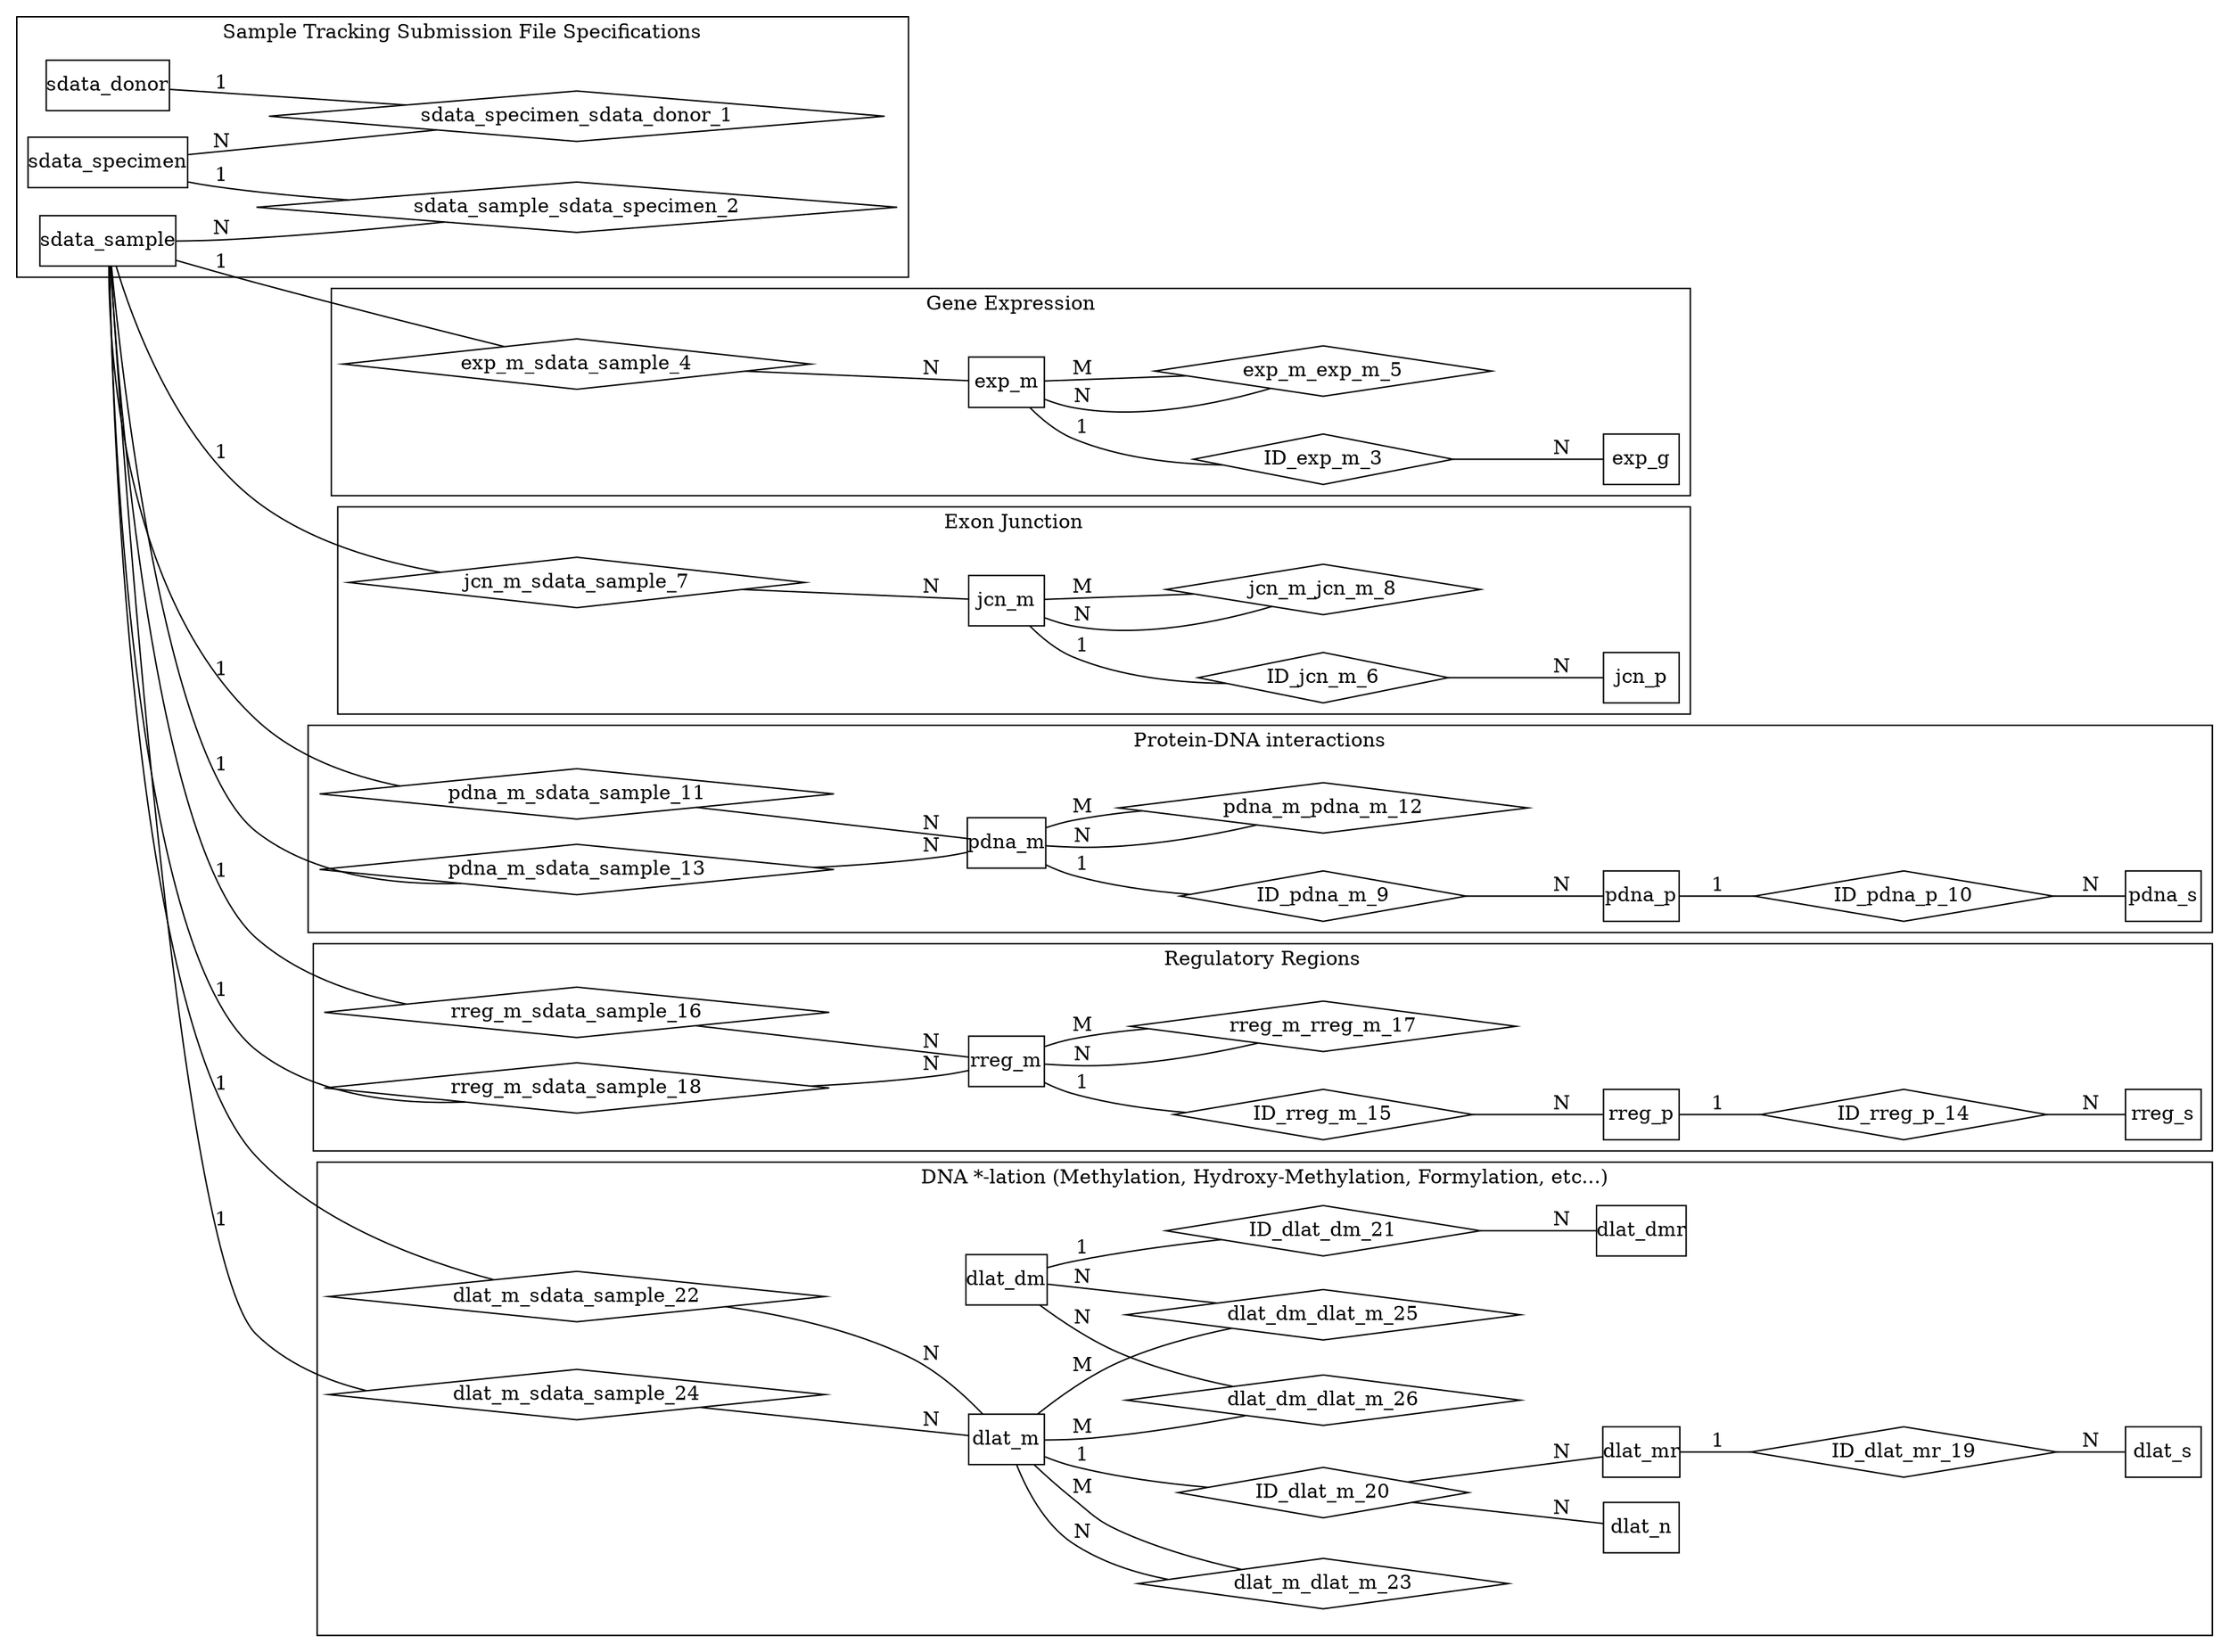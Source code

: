 digraph G {
	rankdir=LR;
	node [shape=box];
	edge [arrowhead=none];
	
	subgraph cluster_sdata {
		label="Sample Tracking Submission File Specifications"
	sdata_donor [texlbl="\graphicspath{{/home/jmfernandez/projects/BLUEPRINT/model/schema+tools/doc-templates/BLUEPRINT/icons/}} \arrayrulecolor{Black} \begin{tabular}{ c l }  \multicolumn{2}{c}{\textbf{\hyperref[tab:sdata_donor]{\Large{}Donor Data File}}} \\ \hline \includegraphics[height=1.6ex]{pk.pdf} & \hyperref[column:sdata.donor.donor_id]{\textbf{donor\_id}} \\  & \hyperref[column:sdata.donor.donor_region_of_residence]{donor\_region\_of\_residence} \\  & \hyperref[column:sdata.donor.donor_sex]{\textbf{\textcolor{gray}{donor\_sex}}} \\  & \hyperref[column:sdata.donor.notes]{\textcolor{gray}{notes}} \end{tabular}",style="top color=sdata_donor,rounded corners,drop shadow",margin="0,0"];
	sdata_specimen [texlbl="\graphicspath{{/home/jmfernandez/projects/BLUEPRINT/model/schema+tools/doc-templates/BLUEPRINT/icons/}} \arrayrulecolor{Black} \begin{tabular}{ c l }  \multicolumn{2}{c}{\textbf{\hyperref[tab:sdata_specimen]{\Large{}Specimen Data File}}} \\ \hline \includegraphics[height=1.6ex]{pk.pdf} & \hyperref[column:sdata.specimen.specimen_id]{\textbf{specimen\_id}} \\ \hyperref[column:sdata.donor.donor_id]{\includegraphics[height=1.6ex]{fk.pdf}} & \hyperref[column:sdata.specimen.donor_id]{\textit{donor\_id}} \\  & \hyperref[column:sdata.specimen.donor_max_age_at_specimen_acquisition]{\textbf{\textcolor{gray}{donor\_max\_age\_at\_specimen\_acquisition}}} \\  & \hyperref[column:sdata.specimen.donor_min_age_at_specimen_acquisition]{donor\_min\_age\_at\_specimen\_acquisition} \\  & \hyperref[column:sdata.specimen.notes]{\textcolor{gray}{notes}} \\  & \hyperref[column:sdata.specimen.specimen_available]{\textcolor{gray}{specimen\_available}} \\  & \hyperref[column:sdata.specimen.specimen_biobank]{\textcolor{gray}{specimen\_biobank}} \\  & \hyperref[column:sdata.specimen.specimen_biobank_id]{\textcolor{gray}{specimen\_biobank\_id}} \\  & \hyperref[column:sdata.specimen.specimen_processing]{specimen\_processing} \\  & \hyperref[column:sdata.specimen.specimen_processing_other]{\textcolor{gray}{specimen\_processing\_other}} \\  & \hyperref[column:sdata.specimen.specimen_storage]{specimen\_storage} \\  & \hyperref[column:sdata.specimen.specimen_storage_other]{\textcolor{gray}{specimen\_storage\_other}} \\  & \hyperref[column:sdata.specimen.specimen_type]{specimen\_type} \\  & \hyperref[column:sdata.specimen.specimen_type_other]{\textcolor{gray}{specimen\_type\_other}} \end{tabular}",style="top color=sdata_specimen,rounded corners,drop shadow",margin="0,0"];
	sdata_sample [texlbl="\graphicspath{{/home/jmfernandez/projects/BLUEPRINT/model/schema+tools/doc-templates/BLUEPRINT/icons/}} \arrayrulecolor{Black} \begin{tabular}{ c l }  \multicolumn{2}{c}{\textbf{\hyperref[tab:sdata_sample]{\Large{}Analyzed Sample Data File}}} \\ \hline \includegraphics[height=1.6ex]{pk.pdf} & \hyperref[column:sdata.sample.sample_id]{\textbf{sample\_id}} \\  & \hyperref[column:sdata.sample.analyzed_sample_interval]{\textcolor{gray}{analyzed\_sample\_interval}} \\  & \hyperref[column:sdata.sample.analyzed_sample_type]{analyzed\_sample\_type} \\  & \hyperref[column:sdata.sample.analyzed_sample_type_other]{\textcolor{gray}{analyzed\_sample\_type\_other}} \\  & \hyperref[column:sdata.sample.notes]{\textcolor{gray}{notes}} \\  & \hyperref[column:sdata.sample.purified_cell_type]{purified\_cell\_type} \\ \hyperref[column:sdata.specimen.specimen_id]{\includegraphics[height=1.6ex]{fk.pdf}} & \hyperref[column:sdata.sample.specimen_id]{\textit{specimen\_id}} \end{tabular}",style="top color=sdata_sample,rounded corners,drop shadow",margin="0,0"];
		{ rank=same; sdata_donor sdata_specimen sdata_sample }
		
		node [shape=diamond, texlbl="Identifies"];
		
		
		node [shape=diamond];
		
		
		sdata_specimen_sdata_donor_1 [style="top color=sdata_donor,drop shadow",texlbl="Relationship"];
		sdata_donor -> sdata_specimen_sdata_donor_1 [label="1"];
		sdata_specimen_sdata_donor_1 -> sdata_specimen [label="N",style="double distance=2pt"];
		
		sdata_sample_sdata_specimen_2 [style="top color=sdata_specimen,drop shadow",texlbl="Relationship"];
		sdata_specimen -> sdata_sample_sdata_specimen_2 [label="1"];
		sdata_sample_sdata_specimen_2 -> sdata_sample [label="N",style="double distance=2pt"];
	}
	subgraph cluster_exp {
		label="Gene Expression"
	exp_m [texlbl="\graphicspath{{/home/jmfernandez/projects/BLUEPRINT/model/schema+tools/doc-templates/BLUEPRINT/icons/}} \arrayrulecolor{Black} \begin{tabular}{ c l }  \multicolumn{2}{c}{\textbf{\hyperref[tab:exp_m]{\Large{}Expression - Metadata File}}} \\ \hline \includegraphics[height=1.6ex]{pk.pdf} & \hyperref[column:exp.m.analysis_id]{\textbf{analysis\_id}} \\  & \hyperref[column:exp.m.alignment_algorithm]{alignment\_algorithm} \\  & \hyperref[column:exp.m.analysis_group_id]{analysis\_group\_id} \\ \hyperref[column:sdata.sample.sample_id]{\includegraphics[height=1.6ex]{fk.pdf}} & \hyperref[column:exp.m.analyzed_sample_id]{\textit{analyzed\_sample\_id}} \\  & \hyperref[column:exp.m.assembly_version]{assembly\_version} \\ \hyperref[column:exp.m.analysis_id]{\includegraphics[height=1.6ex]{fk.pdf}} & \hyperref[column:exp.m.base_analysis_id]{\textit{\textbf{\textcolor{gray}{base\_analysis\_id}}}} \\  & \hyperref[column:exp.m.data_status]{data\_status} \\  & \hyperref[column:exp.m.experimental_group_id]{experimental\_group\_id} \\  & \hyperref[column:exp.m.experimental_protocol]{\textcolor{gray}{experimental\_protocol}} \\  & \hyperref[column:exp.m.note]{\textcolor{gray}{note}} \\  & \hyperref[column:exp.m.other_analysis_algorithm]{\textcolor{gray}{other\_analysis\_algorithm}} \\  & \hyperref[column:exp.m.platform]{platform} \\  & \hyperref[column:exp.m.program_versions]{\textbf{\textcolor{gray}{program\_versions}}} \\  & \hyperref[column:exp.m.raw_data_accession]{\textcolor{gray}{raw\_data\_accession}} \\  & \hyperref[column:exp.m.raw_data_repository]{raw\_data\_repository} \\  & \hyperref[column:exp.m.seq_coverage]{\textcolor{gray}{seq\_coverage}} \end{tabular}",style="top color=exp_m,rounded corners,drop shadow",margin="0,0"];
	exp_g [texlbl="\graphicspath{{/home/jmfernandez/projects/BLUEPRINT/model/schema+tools/doc-templates/BLUEPRINT/icons/}} \arrayrulecolor{Black} \begin{tabular}{ c l }  \multicolumn{2}{c}{\textbf{\hyperref[tab:exp_g]{\Large{}Expression - Gene File}}} \\ \hline \hyperref[column:exp.m.analysis_id]{\includegraphics[height=1.6ex]{fkpk.pdf}} & \hyperref[column:exp.g.analysis_id]{\textit{\textbf{analysis\_id}}} \\ \includegraphics[height=1.6ex]{pk.pdf} & \hyperref[column:exp.g.gene_stable_id]{\textbf{gene\_stable\_id}} \\  & \hyperref[column:exp.g.chromosome]{chromosome} \\  & \hyperref[column:exp.g.chromosome_end]{chromosome\_end} \\  & \hyperref[column:exp.g.chromosome_start]{chromosome\_start} \\  & \hyperref[column:exp.g.chromosome_strand]{\textcolor{gray}{chromosome\_strand}} \\  & \hyperref[column:exp.g.is_annotated]{is\_annotated} \\  & \hyperref[column:exp.g.normalized_expression_level]{\textcolor{gray}{normalized\_expression\_level}} \\  & \hyperref[column:exp.g.normalized_read_count]{normalized\_read\_count} \\  & \hyperref[column:exp.g.note]{\textcolor{gray}{note}} \\  & \hyperref[column:exp.g.probability]{\textcolor{gray}{probability}} \\  & \hyperref[column:exp.g.probeset_id]{\textcolor{gray}{probeset\_id}} \\  & \hyperref[column:exp.g.quality_score]{\textcolor{gray}{quality\_score}} \\  & \hyperref[column:exp.g.raw_read_count]{raw\_read\_count} \\  & \hyperref[column:exp.g.reference_sample]{\textcolor{gray}{reference\_sample}} \\  & \hyperref[column:exp.g.validation_platform]{\textcolor{gray}{validation\_platform}} \\  & \hyperref[column:exp.g.validation_status]{validation\_status} \end{tabular}",style="top color=exp_g,rounded corners,drop shadow,double distance=2pt",margin="0,0"];
		{ rank=same; exp_m }
		
		node [shape=diamond, texlbl="Identifies"];
		
			
		ID_exp_m_3 [style="top color=exp_m,drop shadow,double distance=2pt"];
		exp_m -> ID_exp_m_3  [label="1"];
		ID_exp_m_3 -> exp_g [label="N",style="double distance=2pt"];
		
		node [shape=diamond];
		
		
		exp_m_sdata_sample_4 [style="top color=sdata_sample,drop shadow",texlbl="\parbox{3cm}{\centering Relationship \linebreak \textit{\small(analyzed\_)}}"];
		sdata_sample -> exp_m_sdata_sample_4 [label="1"];
		exp_m_sdata_sample_4 -> exp_m [label="N",style="double distance=2pt"];
		
		exp_m_exp_m_5 [style="top color=exp_m,drop shadow",texlbl="\parbox{3cm}{\centering Relationship \linebreak \textit{\small(base\_)}}"];
		exp_m -> exp_m_exp_m_5 [label="M"];
		exp_m_exp_m_5 -> exp_m [label="N",style=""];
	}
	subgraph cluster_jcn {
		label="Exon Junction"
	jcn_m [texlbl="\graphicspath{{/home/jmfernandez/projects/BLUEPRINT/model/schema+tools/doc-templates/BLUEPRINT/icons/}} \arrayrulecolor{Black} \begin{tabular}{ c l }  \multicolumn{2}{c}{\textbf{\hyperref[tab:jcn_m]{\Large{}Exon Junction - Metadata File}}} \\ \hline \includegraphics[height=1.6ex]{pk.pdf} & \hyperref[column:jcn.m.analysis_id]{\textbf{analysis\_id}} \\  & \hyperref[column:jcn.m.alignment_algorithm]{alignment\_algorithm} \\  & \hyperref[column:jcn.m.analysis_group_id]{analysis\_group\_id} \\ \hyperref[column:sdata.sample.sample_id]{\includegraphics[height=1.6ex]{fk.pdf}} & \hyperref[column:jcn.m.analyzed_sample_id]{\textit{analyzed\_sample\_id}} \\  & \hyperref[column:jcn.m.assembly_version]{assembly\_version} \\ \hyperref[column:jcn.m.analysis_id]{\includegraphics[height=1.6ex]{fk.pdf}} & \hyperref[column:jcn.m.base_analysis_id]{\textit{\textbf{\textcolor{gray}{base\_analysis\_id}}}} \\  & \hyperref[column:jcn.m.data_status]{data\_status} \\  & \hyperref[column:jcn.m.experimental_group_id]{experimental\_group\_id} \\  & \hyperref[column:jcn.m.experimental_protocol]{\textcolor{gray}{experimental\_protocol}} \\  & \hyperref[column:jcn.m.note]{\textcolor{gray}{note}} \\  & \hyperref[column:jcn.m.other_analysis_algorithm]{\textcolor{gray}{other\_analysis\_algorithm}} \\  & \hyperref[column:jcn.m.platform]{platform} \\  & \hyperref[column:jcn.m.program_versions]{\textbf{\textcolor{gray}{program\_versions}}} \\  & \hyperref[column:jcn.m.raw_data_accession]{\textcolor{gray}{raw\_data\_accession}} \\  & \hyperref[column:jcn.m.raw_data_repository]{raw\_data\_repository} \\  & \hyperref[column:jcn.m.seq_coverage]{\textcolor{gray}{seq\_coverage}} \end{tabular}",style="top color=jcn_m,rounded corners,drop shadow",margin="0,0"];
	jcn_p [texlbl="\graphicspath{{/home/jmfernandez/projects/BLUEPRINT/model/schema+tools/doc-templates/BLUEPRINT/icons/}} \arrayrulecolor{Black} \begin{tabular}{ c l }  \multicolumn{2}{c}{\textbf{\hyperref[tab:jcn_p]{\Large{}Exon Junction - Primary Analysis File}}} \\ \hline \hyperref[column:jcn.m.analysis_id]{\includegraphics[height=1.6ex]{fkpk.pdf}} & \hyperref[column:jcn.p.analysis_id]{\textit{\textbf{analysis\_id}}} \\ \includegraphics[height=1.6ex]{pk.pdf} & \hyperref[column:jcn.p.junction_id]{\textbf{junction\_id}} \\  & \hyperref[column:jcn.p.chromosome]{chromosome} \\  & \hyperref[column:jcn.p.chromosome_end]{chromosome\_end} \\  & \hyperref[column:jcn.p.chromosome_start]{chromosome\_start} \\  & \hyperref[column:jcn.p.chromosome_strand]{\textcolor{gray}{chromosome\_strand}} \\  & \hyperref[column:jcn.p.exon1_chromosome]{exon1\_chromosome} \\  & \hyperref[column:jcn.p.exon1_end]{exon1\_end} \\  & \hyperref[column:jcn.p.exon1_number_bases]{exon1\_number\_bases} \\  & \hyperref[column:jcn.p.exon1_strand]{\textcolor{gray}{exon1\_strand}} \\  & \hyperref[column:jcn.p.exon2_chromosome]{exon2\_chromosome} \\  & \hyperref[column:jcn.p.exon2_number_bases]{exon2\_number\_bases} \\  & \hyperref[column:jcn.p.exon2_start]{exon2\_start} \\  & \hyperref[column:jcn.p.exon2_strand]{\textcolor{gray}{exon2\_strand}} \\  & \hyperref[column:jcn.p.gene1_stable_id]{gene1\_stable\_id} \\  & \hyperref[column:jcn.p.gene2_stable_id]{\textcolor{gray}{gene2\_stable\_id}} \\  & \hyperref[column:jcn.p.is_fusion_gene]{\textcolor{gray}{is\_fusion\_gene}} \\  & \hyperref[column:jcn.p.is_novel_splice_form]{\textcolor{gray}{is\_novel\_splice\_form}} \\  & \hyperref[column:jcn.p.junction_read_count]{junction\_read\_count} \\  & \hyperref[column:jcn.p.junction_seq]{\textcolor{gray}{junction\_seq}} \\  & \hyperref[column:jcn.p.junction_type]{\textcolor{gray}{junction\_type}} \\  & \hyperref[column:jcn.p.note]{\textcolor{gray}{note}} \\  & \hyperref[column:jcn.p.probability]{\textcolor{gray}{probability}} \\  & \hyperref[column:jcn.p.quality_score]{\textcolor{gray}{quality\_score}} \\  & \hyperref[column:jcn.p.validation_platform]{\textcolor{gray}{validation\_platform}} \\  & \hyperref[column:jcn.p.validation_status]{validation\_status} \end{tabular}",style="top color=jcn_p,rounded corners,drop shadow,double distance=2pt",margin="0,0"];
		{ rank=same; jcn_m }
		
		node [shape=diamond, texlbl="Identifies"];
		
			
		ID_jcn_m_6 [style="top color=jcn_m,drop shadow,double distance=2pt"];
		jcn_m -> ID_jcn_m_6  [label="1"];
		ID_jcn_m_6 -> jcn_p [label="N",style="double distance=2pt"];
		
		node [shape=diamond];
		
		
		jcn_m_sdata_sample_7 [style="top color=sdata_sample,drop shadow",texlbl="\parbox{3cm}{\centering Relationship \linebreak \textit{\small(analyzed\_)}}"];
		sdata_sample -> jcn_m_sdata_sample_7 [label="1"];
		jcn_m_sdata_sample_7 -> jcn_m [label="N",style="double distance=2pt"];
		
		jcn_m_jcn_m_8 [style="top color=jcn_m,drop shadow",texlbl="\parbox{3cm}{\centering Relationship \linebreak \textit{\small(base\_)}}"];
		jcn_m -> jcn_m_jcn_m_8 [label="M"];
		jcn_m_jcn_m_8 -> jcn_m [label="N",style=""];
	}
	subgraph cluster_pdna {
		label="Protein-DNA interactions"
	pdna_m [texlbl="\graphicspath{{/home/jmfernandez/projects/BLUEPRINT/model/schema+tools/doc-templates/BLUEPRINT/icons/}} \arrayrulecolor{Black} \begin{tabular}{ c l }  \multicolumn{2}{c}{\textbf{\hyperref[tab:pdna_m]{\Large{}Protein-DNA interactions - Metadata File}}} \\ \hline \includegraphics[height=1.6ex]{pk.pdf} & \hyperref[column:pdna.m.analysis_id]{\textbf{analysis\_id}} \\  & \hyperref[column:pdna.m.NSC]{\textcolor{gray}{NSC}} \\  & \hyperref[column:pdna.m.RSC]{\textcolor{gray}{RSC}} \\  & \hyperref[column:pdna.m.alignment_algorithm]{alignment\_algorithm} \\  & \hyperref[column:pdna.m.analysis_group_id]{analysis\_group\_id} \\ \hyperref[column:sdata.sample.sample_id]{\includegraphics[height=1.6ex]{fk.pdf}} & \hyperref[column:pdna.m.analyzed_sample_id]{\textit{analyzed\_sample\_id}} \\  & \hyperref[column:pdna.m.assembly_version]{assembly\_version} \\ \hyperref[column:pdna.m.analysis_id]{\includegraphics[height=1.6ex]{fk.pdf}} & \hyperref[column:pdna.m.base_analysis_id]{\textit{\textbf{\textcolor{gray}{base\_analysis\_id}}}} \\ \hyperref[column:sdata.sample.sample_id]{\includegraphics[height=1.6ex]{fk.pdf}} & \hyperref[column:pdna.m.control_sample_id]{\textit{\textbf{\textcolor{gray}{control\_sample\_id}}}} \\  & \hyperref[column:pdna.m.data_status]{data\_status} \\  & \hyperref[column:pdna.m.experimental_group_id]{experimental\_group\_id} \\  & \hyperref[column:pdna.m.experimental_protocol]{\textcolor{gray}{experimental\_protocol}} \\  & \hyperref[column:pdna.m.note]{\textcolor{gray}{note}} \\  & \hyperref[column:pdna.m.other_analysis_algorithm]{\textcolor{gray}{other\_analysis\_algorithm}} \\  & \hyperref[column:pdna.m.platform]{platform} \\  & \hyperref[column:pdna.m.program_versions]{\textbf{\textcolor{gray}{program\_versions}}} \\  & \hyperref[column:pdna.m.raw_data_accession]{\textcolor{gray}{raw\_data\_accession}} \\  & \hyperref[column:pdna.m.raw_data_repository]{raw\_data\_repository} \\  & \hyperref[column:pdna.m.seq_coverage]{\textcolor{gray}{seq\_coverage}} \end{tabular}",style="top color=pdna_m,rounded corners,drop shadow",margin="0,0"];
	pdna_p [texlbl="\graphicspath{{/home/jmfernandez/projects/BLUEPRINT/model/schema+tools/doc-templates/BLUEPRINT/icons/}} \arrayrulecolor{Black} \begin{tabular}{ c l }  \multicolumn{2}{c}{\textbf{\hyperref[tab:pdna_p]{\Large{}Protein-DNA interactions - Primary Analysis File}}} \\ \hline \hyperref[column:pdna.m.analysis_id]{\includegraphics[height=1.6ex]{fkpk.pdf}} & \hyperref[column:pdna.p.analysis_id]{\textit{\textbf{analysis\_id}}} \\ \includegraphics[height=1.6ex]{pk.pdf} & \hyperref[column:pdna.p.protein_dna_interaction_id]{\textbf{protein\_dna\_interaction\_id}} \\  & \hyperref[column:pdna.p.chromosome]{chromosome} \\  & \hyperref[column:pdna.p.chromosome_end]{chromosome\_end} \\  & \hyperref[column:pdna.p.chromosome_start]{chromosome\_start} \\  & \hyperref[column:pdna.p.idr]{\textbf{\textcolor{gray}{idr}}} \\  & \hyperref[column:pdna.p.log10_pvalue]{log10\_pvalue} \\  & \hyperref[column:pdna.p.log10_qvalue]{\textbf{\textcolor{gray}{log10\_qvalue}}} \\  & \hyperref[column:pdna.p.note]{\textcolor{gray}{note}} \\  & \hyperref[column:pdna.p.protein_stable_id]{protein\_stable\_id} \\  & \hyperref[column:pdna.p.rank]{\textcolor{gray}{rank}} \\  & \hyperref[column:pdna.p.validation_platform]{\textcolor{gray}{validation\_platform}} \\  & \hyperref[column:pdna.p.validation_status]{validation\_status} \end{tabular}",style="top color=pdna_p,rounded corners,drop shadow,double distance=2pt",margin="0,0"];
	pdna_s [texlbl="\graphicspath{{/home/jmfernandez/projects/BLUEPRINT/model/schema+tools/doc-templates/BLUEPRINT/icons/}} \arrayrulecolor{Black} \begin{tabular}{ c l }  \multicolumn{2}{c}{\textbf{\hyperref[tab:pdna_s]{\Large{}Protein-DNA interactions - Secondary Analysis File}}} \\ \hline \hyperref[column:pdna.p.analysis_id]{\includegraphics[height=1.6ex]{fk.pdf}} & \hyperref[column:pdna.s.analysis_id]{\textit{analysis\_id}} \\  & \hyperref[column:pdna.s.ensembl_version]{ensembl\_version} \\  & \hyperref[column:pdna.s.gene_affected]{gene\_affected} \\  & \hyperref[column:pdna.s.note]{\textcolor{gray}{note}} \\ \hyperref[column:pdna.p.protein_dna_interaction_id]{\includegraphics[height=1.6ex]{fk.pdf}} & \hyperref[column:pdna.s.protein_dna_interaction_id]{\textit{protein\_dna\_interaction\_id}} \\  & \hyperref[column:pdna.s.transcript_affected]{\textcolor{gray}{transcript\_affected}} \end{tabular}",style="top color=pdna_s,rounded corners,drop shadow,double distance=2pt",margin="0,0"];
		{ rank=same; pdna_m }
		
		node [shape=diamond, texlbl="Identifies"];
		
			
		ID_pdna_m_9 [style="top color=pdna_m,drop shadow,double distance=2pt"];
		pdna_m -> ID_pdna_m_9  [label="1"];
		ID_pdna_m_9 -> pdna_p [label="N",style="double distance=2pt"];
			
		ID_pdna_p_10 [style="top color=pdna_p,drop shadow,double distance=2pt"];
		pdna_p -> ID_pdna_p_10  [label="1"];
		ID_pdna_p_10 -> pdna_s [label="N",style="double distance=2pt"];
		
		node [shape=diamond];
		
		
		pdna_m_sdata_sample_11 [style="top color=sdata_sample,drop shadow",texlbl="\parbox{3cm}{\centering Relationship \linebreak \textit{\small(analyzed\_)}}"];
		sdata_sample -> pdna_m_sdata_sample_11 [label="1"];
		pdna_m_sdata_sample_11 -> pdna_m [label="N",style="double distance=2pt"];
		
		pdna_m_pdna_m_12 [style="top color=pdna_m,drop shadow",texlbl="\parbox{3cm}{\centering Relationship \linebreak \textit{\small(base\_)}}"];
		pdna_m -> pdna_m_pdna_m_12 [label="M"];
		pdna_m_pdna_m_12 -> pdna_m [label="N",style=""];
		
		pdna_m_sdata_sample_13 [style="top color=sdata_sample,drop shadow",texlbl="\parbox{3cm}{\centering Relationship \linebreak \textit{\small(control\_)}}"];
		sdata_sample -> pdna_m_sdata_sample_13 [label="1"];
		pdna_m_sdata_sample_13 -> pdna_m [label="N",style=""];
	}
	subgraph cluster_rreg {
		label="Regulatory Regions"
	rreg_m [texlbl="\graphicspath{{/home/jmfernandez/projects/BLUEPRINT/model/schema+tools/doc-templates/BLUEPRINT/icons/}} \arrayrulecolor{Black} \begin{tabular}{ c l }  \multicolumn{2}{c}{\textbf{\hyperref[tab:rreg_m]{\Large{}Regulatory regions - Metadata File}}} \\ \hline \includegraphics[height=1.6ex]{pk.pdf} & \hyperref[column:rreg.m.analysis_id]{\textbf{analysis\_id}} \\  & \hyperref[column:rreg.m.alignment_algorithm]{alignment\_algorithm} \\  & \hyperref[column:rreg.m.analysis_group_id]{analysis\_group\_id} \\ \hyperref[column:sdata.sample.sample_id]{\includegraphics[height=1.6ex]{fk.pdf}} & \hyperref[column:rreg.m.analyzed_sample_id]{\textit{analyzed\_sample\_id}} \\  & \hyperref[column:rreg.m.assembly_version]{assembly\_version} \\ \hyperref[column:rreg.m.analysis_id]{\includegraphics[height=1.6ex]{fk.pdf}} & \hyperref[column:rreg.m.base_analysis_id]{\textit{\textbf{\textcolor{gray}{base\_analysis\_id}}}} \\  & \hyperref[column:rreg.m.chromosome]{chromosome} \\  & \hyperref[column:rreg.m.chromosome_end]{chromosome\_end} \\  & \hyperref[column:rreg.m.chromosome_start]{chromosome\_start} \\  & \hyperref[column:rreg.m.chromosome_strand]{\textcolor{gray}{chromosome\_strand}} \\ \hyperref[column:sdata.sample.sample_id]{\includegraphics[height=1.6ex]{fk.pdf}} & \hyperref[column:rreg.m.control_sample_id]{\textit{\textbf{\textcolor{gray}{control\_sample\_id}}}} \\  & \hyperref[column:rreg.m.data_status]{data\_status} \\  & \hyperref[column:rreg.m.experimental_group_id]{experimental\_group\_id} \\  & \hyperref[column:rreg.m.experimental_protocol]{\textcolor{gray}{experimental\_protocol}} \\  & \hyperref[column:rreg.m.note]{\textcolor{gray}{note}} \\  & \hyperref[column:rreg.m.other_analysis_algorithm]{\textcolor{gray}{other\_analysis\_algorithm}} \\  & \hyperref[column:rreg.m.platform]{platform} \\  & \hyperref[column:rreg.m.program_versions]{\textbf{\textcolor{gray}{program\_versions}}} \\  & \hyperref[column:rreg.m.raw_data_accession]{\textcolor{gray}{raw\_data\_accession}} \\  & \hyperref[column:rreg.m.raw_data_repository]{raw\_data\_repository} \\  & \hyperref[column:rreg.m.seq_coverage]{\textcolor{gray}{seq\_coverage}} \end{tabular}",style="top color=rreg_m,rounded corners,drop shadow",margin="0,0"];
	rreg_p [texlbl="\graphicspath{{/home/jmfernandez/projects/BLUEPRINT/model/schema+tools/doc-templates/BLUEPRINT/icons/}} \arrayrulecolor{Black} \begin{tabular}{ c l }  \multicolumn{2}{c}{\textbf{\hyperref[tab:rreg_p]{\Large{}Regulatory regions - Primary Analysis File}}} \\ \hline \hyperref[column:rreg.m.analysis_id]{\includegraphics[height=1.6ex]{fkpk.pdf}} & \hyperref[column:rreg.p.analysis_id]{\textit{\textbf{analysis\_id}}} \\ \includegraphics[height=1.6ex]{pk.pdf} & \hyperref[column:rreg.p.regulatory_region_id]{\textbf{regulatory\_region\_id}} \\  & \hyperref[column:rreg.p.normalized_read_count]{normalized\_read\_count} \\  & \hyperref[column:rreg.p.note]{\textcolor{gray}{note}} \\  & \hyperref[column:rreg.p.probability]{\textcolor{gray}{probability}} \\  & \hyperref[column:rreg.p.quality_score]{\textcolor{gray}{quality\_score}} \\  & \hyperref[column:rreg.p.raw_read_count]{raw\_read\_count} \\  & \hyperref[column:rreg.p.validation_platform]{\textcolor{gray}{validation\_platform}} \\  & \hyperref[column:rreg.p.validation_status]{validation\_status} \end{tabular}",style="top color=rreg_p,rounded corners,drop shadow,double distance=2pt",margin="0,0"];
	rreg_s [texlbl="\graphicspath{{/home/jmfernandez/projects/BLUEPRINT/model/schema+tools/doc-templates/BLUEPRINT/icons/}} \arrayrulecolor{Black} \begin{tabular}{ c l }  \multicolumn{2}{c}{\textbf{\hyperref[tab:rreg_s]{\Large{}Regulatory regions - Secondary Analysis File}}} \\ \hline \hyperref[column:rreg.p.analysis_id]{\includegraphics[height=1.6ex]{fk.pdf}} & \hyperref[column:rreg.s.analysis_id]{\textit{analysis\_id}} \\  & \hyperref[column:rreg.s.ensembl_version]{ensembl\_version} \\  & \hyperref[column:rreg.s.gene_affected]{gene\_affected} \\  & \hyperref[column:rreg.s.note]{\textcolor{gray}{note}} \\ \hyperref[column:rreg.p.regulatory_region_id]{\includegraphics[height=1.6ex]{fk.pdf}} & \hyperref[column:rreg.s.regulatory_region_id]{\textit{regulatory\_region\_id}} \end{tabular}",style="top color=rreg_s,rounded corners,drop shadow,double distance=2pt",margin="0,0"];
		{ rank=same; rreg_m }
		
		node [shape=diamond, texlbl="Identifies"];
		
			
		ID_rreg_p_14 [style="top color=rreg_p,drop shadow,double distance=2pt"];
		rreg_p -> ID_rreg_p_14  [label="1"];
		ID_rreg_p_14 -> rreg_s [label="N",style="double distance=2pt"];
			
		ID_rreg_m_15 [style="top color=rreg_m,drop shadow,double distance=2pt"];
		rreg_m -> ID_rreg_m_15  [label="1"];
		ID_rreg_m_15 -> rreg_p [label="N",style="double distance=2pt"];
		
		node [shape=diamond];
		
		
		rreg_m_sdata_sample_16 [style="top color=sdata_sample,drop shadow",texlbl="\parbox{3cm}{\centering Relationship \linebreak \textit{\small(analyzed\_)}}"];
		sdata_sample -> rreg_m_sdata_sample_16 [label="1"];
		rreg_m_sdata_sample_16 -> rreg_m [label="N",style="double distance=2pt"];
		
		rreg_m_rreg_m_17 [style="top color=rreg_m,drop shadow",texlbl="\parbox{3cm}{\centering Relationship \linebreak \textit{\small(base\_)}}"];
		rreg_m -> rreg_m_rreg_m_17 [label="M"];
		rreg_m_rreg_m_17 -> rreg_m [label="N",style=""];
		
		rreg_m_sdata_sample_18 [style="top color=sdata_sample,drop shadow",texlbl="\parbox{3cm}{\centering Relationship \linebreak \textit{\small(control\_)}}"];
		sdata_sample -> rreg_m_sdata_sample_18 [label="1"];
		rreg_m_sdata_sample_18 -> rreg_m [label="N",style=""];
	}
	subgraph cluster_dlat {
		label="DNA *-lation (Methylation, Hydroxy-Methylation, Formylation, etc...)"
	dlat_m [texlbl="\graphicspath{{/home/jmfernandez/projects/BLUEPRINT/model/schema+tools/doc-templates/BLUEPRINT/icons/}} \arrayrulecolor{Black} \begin{tabular}{ c l }  \multicolumn{2}{c}{\textbf{\hyperref[tab:dlat_m]{\Large{}DNA *-lation - Metadata File}}} \\ \hline \includegraphics[height=1.6ex]{pk.pdf} & \hyperref[column:dlat.m.analysis_id]{\textbf{analysis\_id}} \\  & \hyperref[column:dlat.m.alignment_algorithm]{alignment\_algorithm} \\  & \hyperref[column:dlat.m.analysis_group_id]{analysis\_group\_id} \\ \hyperref[column:sdata.sample.sample_id]{\includegraphics[height=1.6ex]{fk.pdf}} & \hyperref[column:dlat.m.analyzed_sample_id]{\textit{analyzed\_sample\_id}} \\  & \hyperref[column:dlat.m.assembly_version]{assembly\_version} \\ \hyperref[column:dlat.m.analysis_id]{\includegraphics[height=1.6ex]{fk.pdf}} & \hyperref[column:dlat.m.base_analysis_id]{\textit{\textbf{\textcolor{gray}{base\_analysis\_id}}}} \\ \hyperref[column:sdata.sample.sample_id]{\includegraphics[height=1.6ex]{fk.pdf}} & \hyperref[column:dlat.m.control_sample_id]{\textit{\textbf{\textcolor{gray}{control\_sample\_id}}}} \\  & \hyperref[column:dlat.m.data_status]{data\_status} \\  & \hyperref[column:dlat.m.experimental_group_id]{experimental\_group\_id} \\  & \hyperref[column:dlat.m.experimental_protocol]{\textcolor{gray}{experimental\_protocol}} \\  & \hyperref[column:dlat.m.methylation_calling_algorithm]{\textcolor{gray}{methylation\_calling\_algorithm}} \\  & \hyperref[column:dlat.m.mr_type]{mr\_type} \\  & \hyperref[column:dlat.m.note]{\textcolor{gray}{note}} \\  & \hyperref[column:dlat.m.other_analysis_algorithm]{\textcolor{gray}{other\_analysis\_algorithm}} \\  & \hyperref[column:dlat.m.platform]{platform} \\  & \hyperref[column:dlat.m.program_versions]{\textbf{\textcolor{gray}{program\_versions}}} \\  & \hyperref[column:dlat.m.raw_data_accession]{\textcolor{gray}{raw\_data\_accession}} \\  & \hyperref[column:dlat.m.raw_data_repository]{raw\_data\_repository} \\  & \hyperref[column:dlat.m.seq_coverage]{\textcolor{gray}{seq\_coverage}} \end{tabular}",style="top color=dlat_m,rounded corners,drop shadow",margin="0,0"];
	dlat_n [texlbl="\graphicspath{{/home/jmfernandez/projects/BLUEPRINT/model/schema+tools/doc-templates/BLUEPRINT/icons/}} \arrayrulecolor{Black} \begin{tabular}{ c l }  \multicolumn{2}{c}{\textbf{\hyperref[tab:dlat_n]{\Large{}DNA *-lation - Single Nucleotide File}}} \\ \hline \hyperref[column:dlat.m.analysis_id]{\includegraphics[height=1.6ex]{fkpk.pdf}} & \hyperref[column:dlat.n.analysis_id]{\textit{\textbf{analysis\_id}}} \\ \includegraphics[height=1.6ex]{pk.pdf} & \hyperref[column:dlat.n.d_lated_fragment_id]{\textbf{d\_lated\_fragment\_id}} \\  & \hyperref[column:dlat.n.c_total_reads]{c\_total\_reads} \\  & \hyperref[column:dlat.n.chromosome]{chromosome} \\  & \hyperref[column:dlat.n.chromosome_start]{chromosome\_start} \\  & \hyperref[column:dlat.n.chromosome_strand]{\textcolor{gray}{chromosome\_strand}} \\  & \hyperref[column:dlat.n.d_lated_reads]{d\_lated\_reads} \\  & \hyperref[column:dlat.n.d_lation_type]{d\_lation\_type} \\  & \hyperref[column:dlat.n.methylation]{methylation} \\  & \hyperref[column:dlat.n.note]{\textcolor{gray}{note}} \\  & \hyperref[column:dlat.n.probability]{\textcolor{gray}{probability}} \\  & \hyperref[column:dlat.n.quality_score]{\textcolor{gray}{quality\_score}} \\  & \hyperref[column:dlat.n.total_reads]{total\_reads} \\  & \hyperref[column:dlat.n.validation_platform]{\textcolor{gray}{validation\_platform}} \\  & \hyperref[column:dlat.n.validation_status]{validation\_status} \end{tabular}",style="top color=dlat_n,rounded corners,drop shadow,double distance=2pt",margin="0,0"];
	dlat_mr [texlbl="\graphicspath{{/home/jmfernandez/projects/BLUEPRINT/model/schema+tools/doc-templates/BLUEPRINT/icons/}} \arrayrulecolor{Black} \begin{tabular}{ c l }  \multicolumn{2}{c}{\textbf{\hyperref[tab:dlat_mr]{\Large{}DNA *-lation - Methylated Region (CpGs, HMR) File}}} \\ \hline \hyperref[column:dlat.m.analysis_id]{\includegraphics[height=1.6ex]{fkpk.pdf}} & \hyperref[column:dlat.mr.analysis_id]{\textit{\textbf{analysis\_id}}} \\ \includegraphics[height=1.6ex]{pk.pdf} & \hyperref[column:dlat.mr.d_lated_fragment_id]{\textbf{d\_lated\_fragment\_id}} \\  & \hyperref[column:dlat.mr.beta_value]{\textcolor{gray}{beta\_value}} \\  & \hyperref[column:dlat.mr.c_total_reads]{c\_total\_reads} \\  & \hyperref[column:dlat.mr.chromosome]{chromosome} \\  & \hyperref[column:dlat.mr.chromosome_end]{chromosome\_end} \\  & \hyperref[column:dlat.mr.chromosome_start]{chromosome\_start} \\  & \hyperref[column:dlat.mr.d_lated_reads]{d\_lated\_reads} \\  & \hyperref[column:dlat.mr.note]{\textcolor{gray}{note}} \\  & \hyperref[column:dlat.mr.probability]{\textcolor{gray}{probability}} \\  & \hyperref[column:dlat.mr.quality_score]{\textcolor{gray}{quality\_score}} \\  & \hyperref[column:dlat.mr.total_reads]{total\_reads} \\  & \hyperref[column:dlat.mr.validation_platform]{\textcolor{gray}{validation\_platform}} \\  & \hyperref[column:dlat.mr.validation_status]{validation\_status} \end{tabular}",style="top color=dlat_mr,rounded corners,drop shadow,double distance=2pt",margin="0,0"];
	dlat_s [texlbl="\graphicspath{{/home/jmfernandez/projects/BLUEPRINT/model/schema+tools/doc-templates/BLUEPRINT/icons/}} \arrayrulecolor{Black} \begin{tabular}{ c l }  \multicolumn{2}{c}{\textbf{\hyperref[tab:dlat_s]{\Large{}DNA *-lation - Annotation File}}} \\ \hline \hyperref[column:dlat.mr.analysis_id]{\includegraphics[height=1.6ex]{fk.pdf}} & \hyperref[column:dlat.s.analysis_id]{\textit{analysis\_id}} \\ \hyperref[column:dlat.mr.d_lated_fragment_id]{\includegraphics[height=1.6ex]{fk.pdf}} & \hyperref[column:dlat.s.d_lated_fragment_id]{\textit{d\_lated\_fragment\_id}} \\  & \hyperref[column:dlat.s.ensembl_version]{ensembl\_version} \\  & \hyperref[column:dlat.s.gene_affected]{gene\_affected} \\  & \hyperref[column:dlat.s.note]{\textcolor{gray}{note}} \end{tabular}",style="top color=dlat_s,rounded corners,drop shadow,double distance=2pt",margin="0,0"];
	dlat_dm [texlbl="\graphicspath{{/home/jmfernandez/projects/BLUEPRINT/model/schema+tools/doc-templates/BLUEPRINT/icons/}} \arrayrulecolor{Black} \begin{tabular}{ c l }  \multicolumn{2}{c}{\textbf{\hyperref[tab:dlat_dm]{\Large{}DNA differential *-lation - Metadata File}}} \\ \hline \includegraphics[height=1.6ex]{pk.pdf} & \hyperref[column:dlat.dm.analysis_id]{\textbf{analysis\_id}} \\  & \hyperref[column:dlat.dm.alignment_algorithm]{alignment\_algorithm} \\  & \hyperref[column:dlat.dm.analysis_group_id]{analysis\_group\_id} \\  & \hyperref[column:dlat.dm.assembly_version]{assembly\_version} \\  & \hyperref[column:dlat.dm.data_status]{data\_status} \\  & \hyperref[column:dlat.dm.note]{\textcolor{gray}{note}} \\  & \hyperref[column:dlat.dm.other_analysis_algorithm]{\textcolor{gray}{other\_analysis\_algorithm}} \\ \hyperref[column:dlat.m.analysis_id]{\includegraphics[height=1.6ex]{fk.pdf}} & \hyperref[column:dlat.dm.part_a_analysis_id]{\textit{part\_a\_analysis\_id}} \\ \hyperref[column:dlat.m.analysis_id]{\includegraphics[height=1.6ex]{fk.pdf}} & \hyperref[column:dlat.dm.part_b_analysis_id]{\textit{part\_b\_analysis\_id}} \\  & \hyperref[column:dlat.dm.program_versions]{\textbf{\textcolor{gray}{program\_versions}}} \\  & \hyperref[column:dlat.dm.raw_data_accession]{\textcolor{gray}{raw\_data\_accession}} \\  & \hyperref[column:dlat.dm.raw_data_repository]{raw\_data\_repository} \\  & \hyperref[column:dlat.dm.seq_coverage]{\textcolor{gray}{seq\_coverage}} \end{tabular}",style="top color=dlat_dm,rounded corners,drop shadow",margin="0,0"];
	dlat_dmr [texlbl="\graphicspath{{/home/jmfernandez/projects/BLUEPRINT/model/schema+tools/doc-templates/BLUEPRINT/icons/}} \arrayrulecolor{Black} \begin{tabular}{ c l }  \multicolumn{2}{c}{\textbf{\hyperref[tab:dlat_dmr]{\Large{}DNA *-lation - Differentially Methylated Region (DMR) File}}} \\ \hline \hyperref[column:dlat.dm.analysis_id]{\includegraphics[height=1.6ex]{fkpk.pdf}} & \hyperref[column:dlat.dmr.analysis_id]{\textit{\textbf{analysis\_id}}} \\ \includegraphics[height=1.6ex]{pk.pdf} & \hyperref[column:dlat.dmr.d_lated_fragment_id]{\textbf{d\_lated\_fragment\_id}} \\  & \hyperref[column:dlat.dmr.abs_avg_diff]{abs\_avg\_diff} \\  & \hyperref[column:dlat.dmr.chromosome]{chromosome} \\  & \hyperref[column:dlat.dmr.chromosome_end]{chromosome\_end} \\  & \hyperref[column:dlat.dmr.chromosome_start]{chromosome\_start} \\  & \hyperref[column:dlat.dmr.cpg_start]{cpg\_start} \\  & \hyperref[column:dlat.dmr.hyper_role]{hyper\_role} \\  & \hyperref[column:dlat.dmr.n_cpgs]{n\_cpgs} \\  & \hyperref[column:dlat.dmr.n_sig_cpgs]{n\_sig\_cpgs} \\  & \hyperref[column:dlat.dmr.note]{\textcolor{gray}{note}} \\  & \hyperref[column:dlat.dmr.rank]{\textcolor{gray}{rank}} \\  & \hyperref[column:dlat.dmr.rel_avg_diff]{rel\_avg\_diff} \\  & \hyperref[column:dlat.dmr.validation_platform]{\textcolor{gray}{validation\_platform}} \\  & \hyperref[column:dlat.dmr.validation_status]{validation\_status} \end{tabular}",style="top color=dlat_dmr,rounded corners,drop shadow,double distance=2pt",margin="0,0"];
		{ rank=same; dlat_m dlat_dm }
		
		node [shape=diamond, texlbl="Identifies"];
		
			
		ID_dlat_mr_19 [style="top color=dlat_mr,drop shadow,double distance=2pt"];
		dlat_mr -> ID_dlat_mr_19  [label="1"];
		ID_dlat_mr_19 -> dlat_s [label="N",style="double distance=2pt"];
			
		ID_dlat_m_20 [style="top color=dlat_m,drop shadow,double distance=2pt"];
		dlat_m -> ID_dlat_m_20  [label="1"];
		ID_dlat_m_20 -> dlat_mr [label="N",style="double distance=2pt"];
		ID_dlat_m_20 -> dlat_n [label="N",style="double distance=2pt"];
			
		ID_dlat_dm_21 [style="top color=dlat_dm,drop shadow,double distance=2pt"];
		dlat_dm -> ID_dlat_dm_21  [label="1"];
		ID_dlat_dm_21 -> dlat_dmr [label="N",style="double distance=2pt"];
		
		node [shape=diamond];
		
		
		dlat_m_sdata_sample_22 [style="top color=sdata_sample,drop shadow",texlbl="\parbox{3cm}{\centering Relationship \linebreak \textit{\small(analyzed\_)}}"];
		sdata_sample -> dlat_m_sdata_sample_22 [label="1"];
		dlat_m_sdata_sample_22 -> dlat_m [label="N",style="double distance=2pt"];
		
		dlat_m_dlat_m_23 [style="top color=dlat_m,drop shadow",texlbl="\parbox{3cm}{\centering Relationship \linebreak \textit{\small(base\_)}}"];
		dlat_m -> dlat_m_dlat_m_23 [label="M"];
		dlat_m_dlat_m_23 -> dlat_m [label="N",style=""];
		
		dlat_m_sdata_sample_24 [style="top color=sdata_sample,drop shadow",texlbl="\parbox{3cm}{\centering Relationship \linebreak \textit{\small(control\_)}}"];
		sdata_sample -> dlat_m_sdata_sample_24 [label="1"];
		dlat_m_sdata_sample_24 -> dlat_m [label="N",style=""];
		
		dlat_dm_dlat_m_25 [style="top color=dlat_m,drop shadow",texlbl="\parbox{3cm}{\centering Relationship \linebreak \textit{\small(part\_a\_)}}"];
		dlat_m -> dlat_dm_dlat_m_25 [label="M"];
		dlat_dm_dlat_m_25 -> dlat_dm [label="N",style="double distance=2pt"];
		
		dlat_dm_dlat_m_26 [style="top color=dlat_m,drop shadow",texlbl="\parbox{3cm}{\centering Relationship \linebreak \textit{\small(part\_b\_)}}"];
		dlat_m -> dlat_dm_dlat_m_26 [label="M"];
		dlat_dm_dlat_m_26 -> dlat_dm [label="N",style="double distance=2pt"];
	}
}
